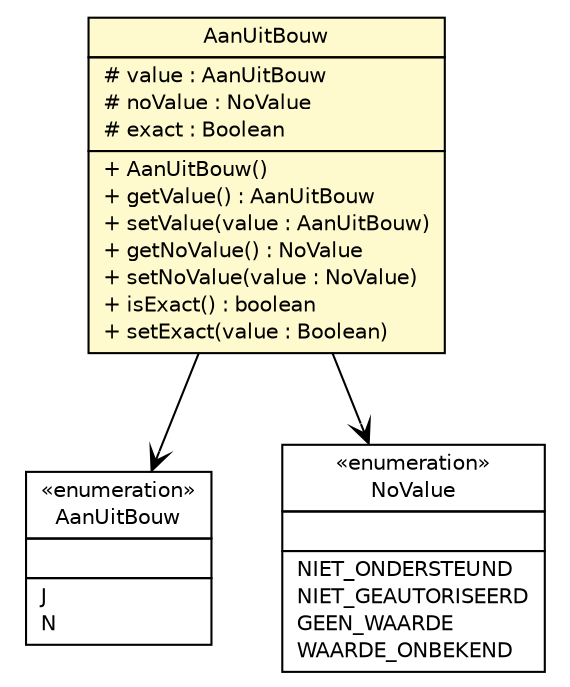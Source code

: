 #!/usr/local/bin/dot
#
# Class diagram 
# Generated by UMLGraph version R5_6-24-gf6e263 (http://www.umlgraph.org/)
#

digraph G {
	edge [fontname="Helvetica",fontsize=10,labelfontname="Helvetica",labelfontsize=10];
	node [fontname="Helvetica",fontsize=10,shape=plaintext];
	nodesep=0.25;
	ranksep=0.5;
	// nl.egem.stuf.sector.bg._0204.VBOFund.AanUitBouw
	c208018 [label=<<table title="nl.egem.stuf.sector.bg._0204.VBOFund.AanUitBouw" border="0" cellborder="1" cellspacing="0" cellpadding="2" port="p" bgcolor="lemonChiffon" href="./VBOFund.AanUitBouw.html">
		<tr><td><table border="0" cellspacing="0" cellpadding="1">
<tr><td align="center" balign="center"> AanUitBouw </td></tr>
		</table></td></tr>
		<tr><td><table border="0" cellspacing="0" cellpadding="1">
<tr><td align="left" balign="left"> # value : AanUitBouw </td></tr>
<tr><td align="left" balign="left"> # noValue : NoValue </td></tr>
<tr><td align="left" balign="left"> # exact : Boolean </td></tr>
		</table></td></tr>
		<tr><td><table border="0" cellspacing="0" cellpadding="1">
<tr><td align="left" balign="left"> + AanUitBouw() </td></tr>
<tr><td align="left" balign="left"> + getValue() : AanUitBouw </td></tr>
<tr><td align="left" balign="left"> + setValue(value : AanUitBouw) </td></tr>
<tr><td align="left" balign="left"> + getNoValue() : NoValue </td></tr>
<tr><td align="left" balign="left"> + setNoValue(value : NoValue) </td></tr>
<tr><td align="left" balign="left"> + isExact() : boolean </td></tr>
<tr><td align="left" balign="left"> + setExact(value : Boolean) </td></tr>
		</table></td></tr>
		</table>>, URL="./VBOFund.AanUitBouw.html", fontname="Helvetica", fontcolor="black", fontsize=10.0];
	// nl.egem.stuf.sector.bg._0204.AanUitBouw
	c208354 [label=<<table title="nl.egem.stuf.sector.bg._0204.AanUitBouw" border="0" cellborder="1" cellspacing="0" cellpadding="2" port="p" href="./AanUitBouw.html">
		<tr><td><table border="0" cellspacing="0" cellpadding="1">
<tr><td align="center" balign="center"> &#171;enumeration&#187; </td></tr>
<tr><td align="center" balign="center"> AanUitBouw </td></tr>
		</table></td></tr>
		<tr><td><table border="0" cellspacing="0" cellpadding="1">
<tr><td align="left" balign="left">  </td></tr>
		</table></td></tr>
		<tr><td><table border="0" cellspacing="0" cellpadding="1">
<tr><td align="left" balign="left"> J </td></tr>
<tr><td align="left" balign="left"> N </td></tr>
		</table></td></tr>
		</table>>, URL="./AanUitBouw.html", fontname="Helvetica", fontcolor="black", fontsize=10.0];
	// nl.egem.stuf.stuf0204.NoValue
	c208458 [label=<<table title="nl.egem.stuf.stuf0204.NoValue" border="0" cellborder="1" cellspacing="0" cellpadding="2" port="p" href="../../../stuf0204/NoValue.html">
		<tr><td><table border="0" cellspacing="0" cellpadding="1">
<tr><td align="center" balign="center"> &#171;enumeration&#187; </td></tr>
<tr><td align="center" balign="center"> NoValue </td></tr>
		</table></td></tr>
		<tr><td><table border="0" cellspacing="0" cellpadding="1">
<tr><td align="left" balign="left">  </td></tr>
		</table></td></tr>
		<tr><td><table border="0" cellspacing="0" cellpadding="1">
<tr><td align="left" balign="left"> NIET_ONDERSTEUND </td></tr>
<tr><td align="left" balign="left"> NIET_GEAUTORISEERD </td></tr>
<tr><td align="left" balign="left"> GEEN_WAARDE </td></tr>
<tr><td align="left" balign="left"> WAARDE_ONBEKEND </td></tr>
		</table></td></tr>
		</table>>, URL="../../../stuf0204/NoValue.html", fontname="Helvetica", fontcolor="black", fontsize=10.0];
	// nl.egem.stuf.sector.bg._0204.VBOFund.AanUitBouw NAVASSOC nl.egem.stuf.sector.bg._0204.AanUitBouw
	c208018:p -> c208354:p [taillabel="", label="", headlabel="", fontname="Helvetica", fontcolor="black", fontsize=10.0, color="black", arrowhead=open];
	// nl.egem.stuf.sector.bg._0204.VBOFund.AanUitBouw NAVASSOC nl.egem.stuf.stuf0204.NoValue
	c208018:p -> c208458:p [taillabel="", label="", headlabel="", fontname="Helvetica", fontcolor="black", fontsize=10.0, color="black", arrowhead=open];
}

